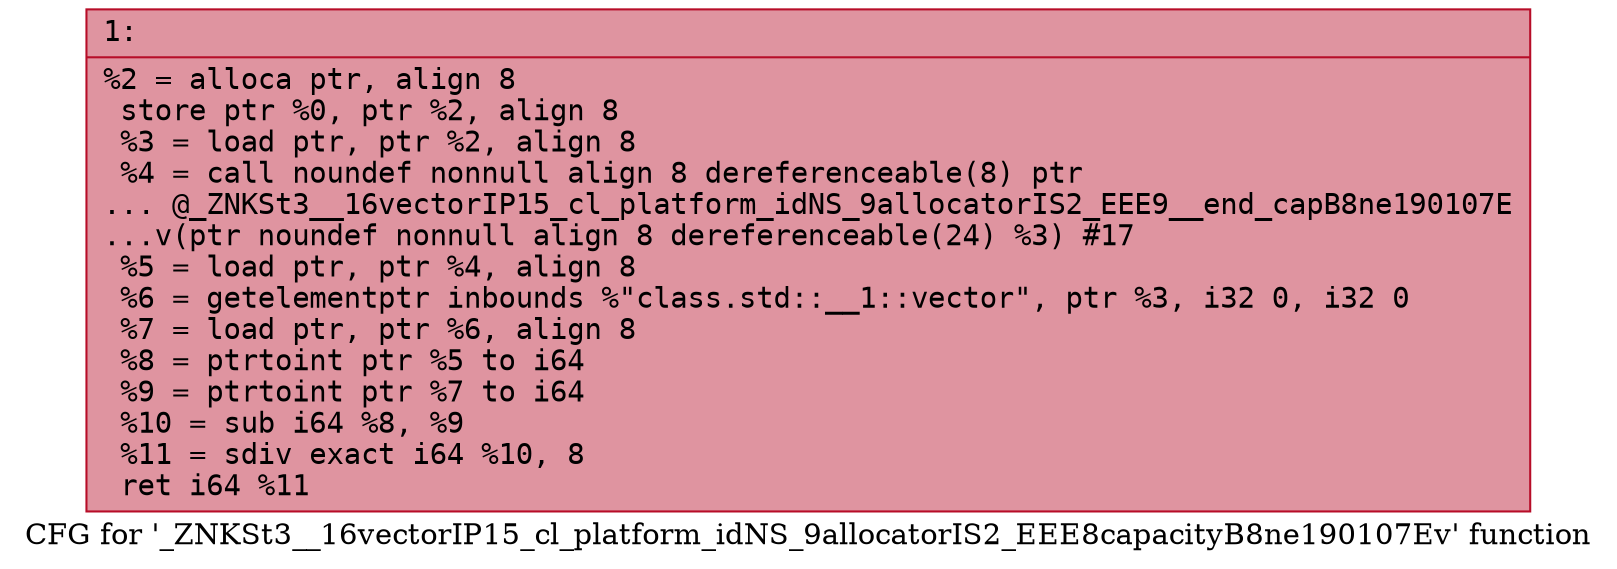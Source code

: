 digraph "CFG for '_ZNKSt3__16vectorIP15_cl_platform_idNS_9allocatorIS2_EEE8capacityB8ne190107Ev' function" {
	label="CFG for '_ZNKSt3__16vectorIP15_cl_platform_idNS_9allocatorIS2_EEE8capacityB8ne190107Ev' function";

	Node0x600000635590 [shape=record,color="#b70d28ff", style=filled, fillcolor="#b70d2870" fontname="Courier",label="{1:\l|  %2 = alloca ptr, align 8\l  store ptr %0, ptr %2, align 8\l  %3 = load ptr, ptr %2, align 8\l  %4 = call noundef nonnull align 8 dereferenceable(8) ptr\l... @_ZNKSt3__16vectorIP15_cl_platform_idNS_9allocatorIS2_EEE9__end_capB8ne190107E\l...v(ptr noundef nonnull align 8 dereferenceable(24) %3) #17\l  %5 = load ptr, ptr %4, align 8\l  %6 = getelementptr inbounds %\"class.std::__1::vector\", ptr %3, i32 0, i32 0\l  %7 = load ptr, ptr %6, align 8\l  %8 = ptrtoint ptr %5 to i64\l  %9 = ptrtoint ptr %7 to i64\l  %10 = sub i64 %8, %9\l  %11 = sdiv exact i64 %10, 8\l  ret i64 %11\l}"];
}

